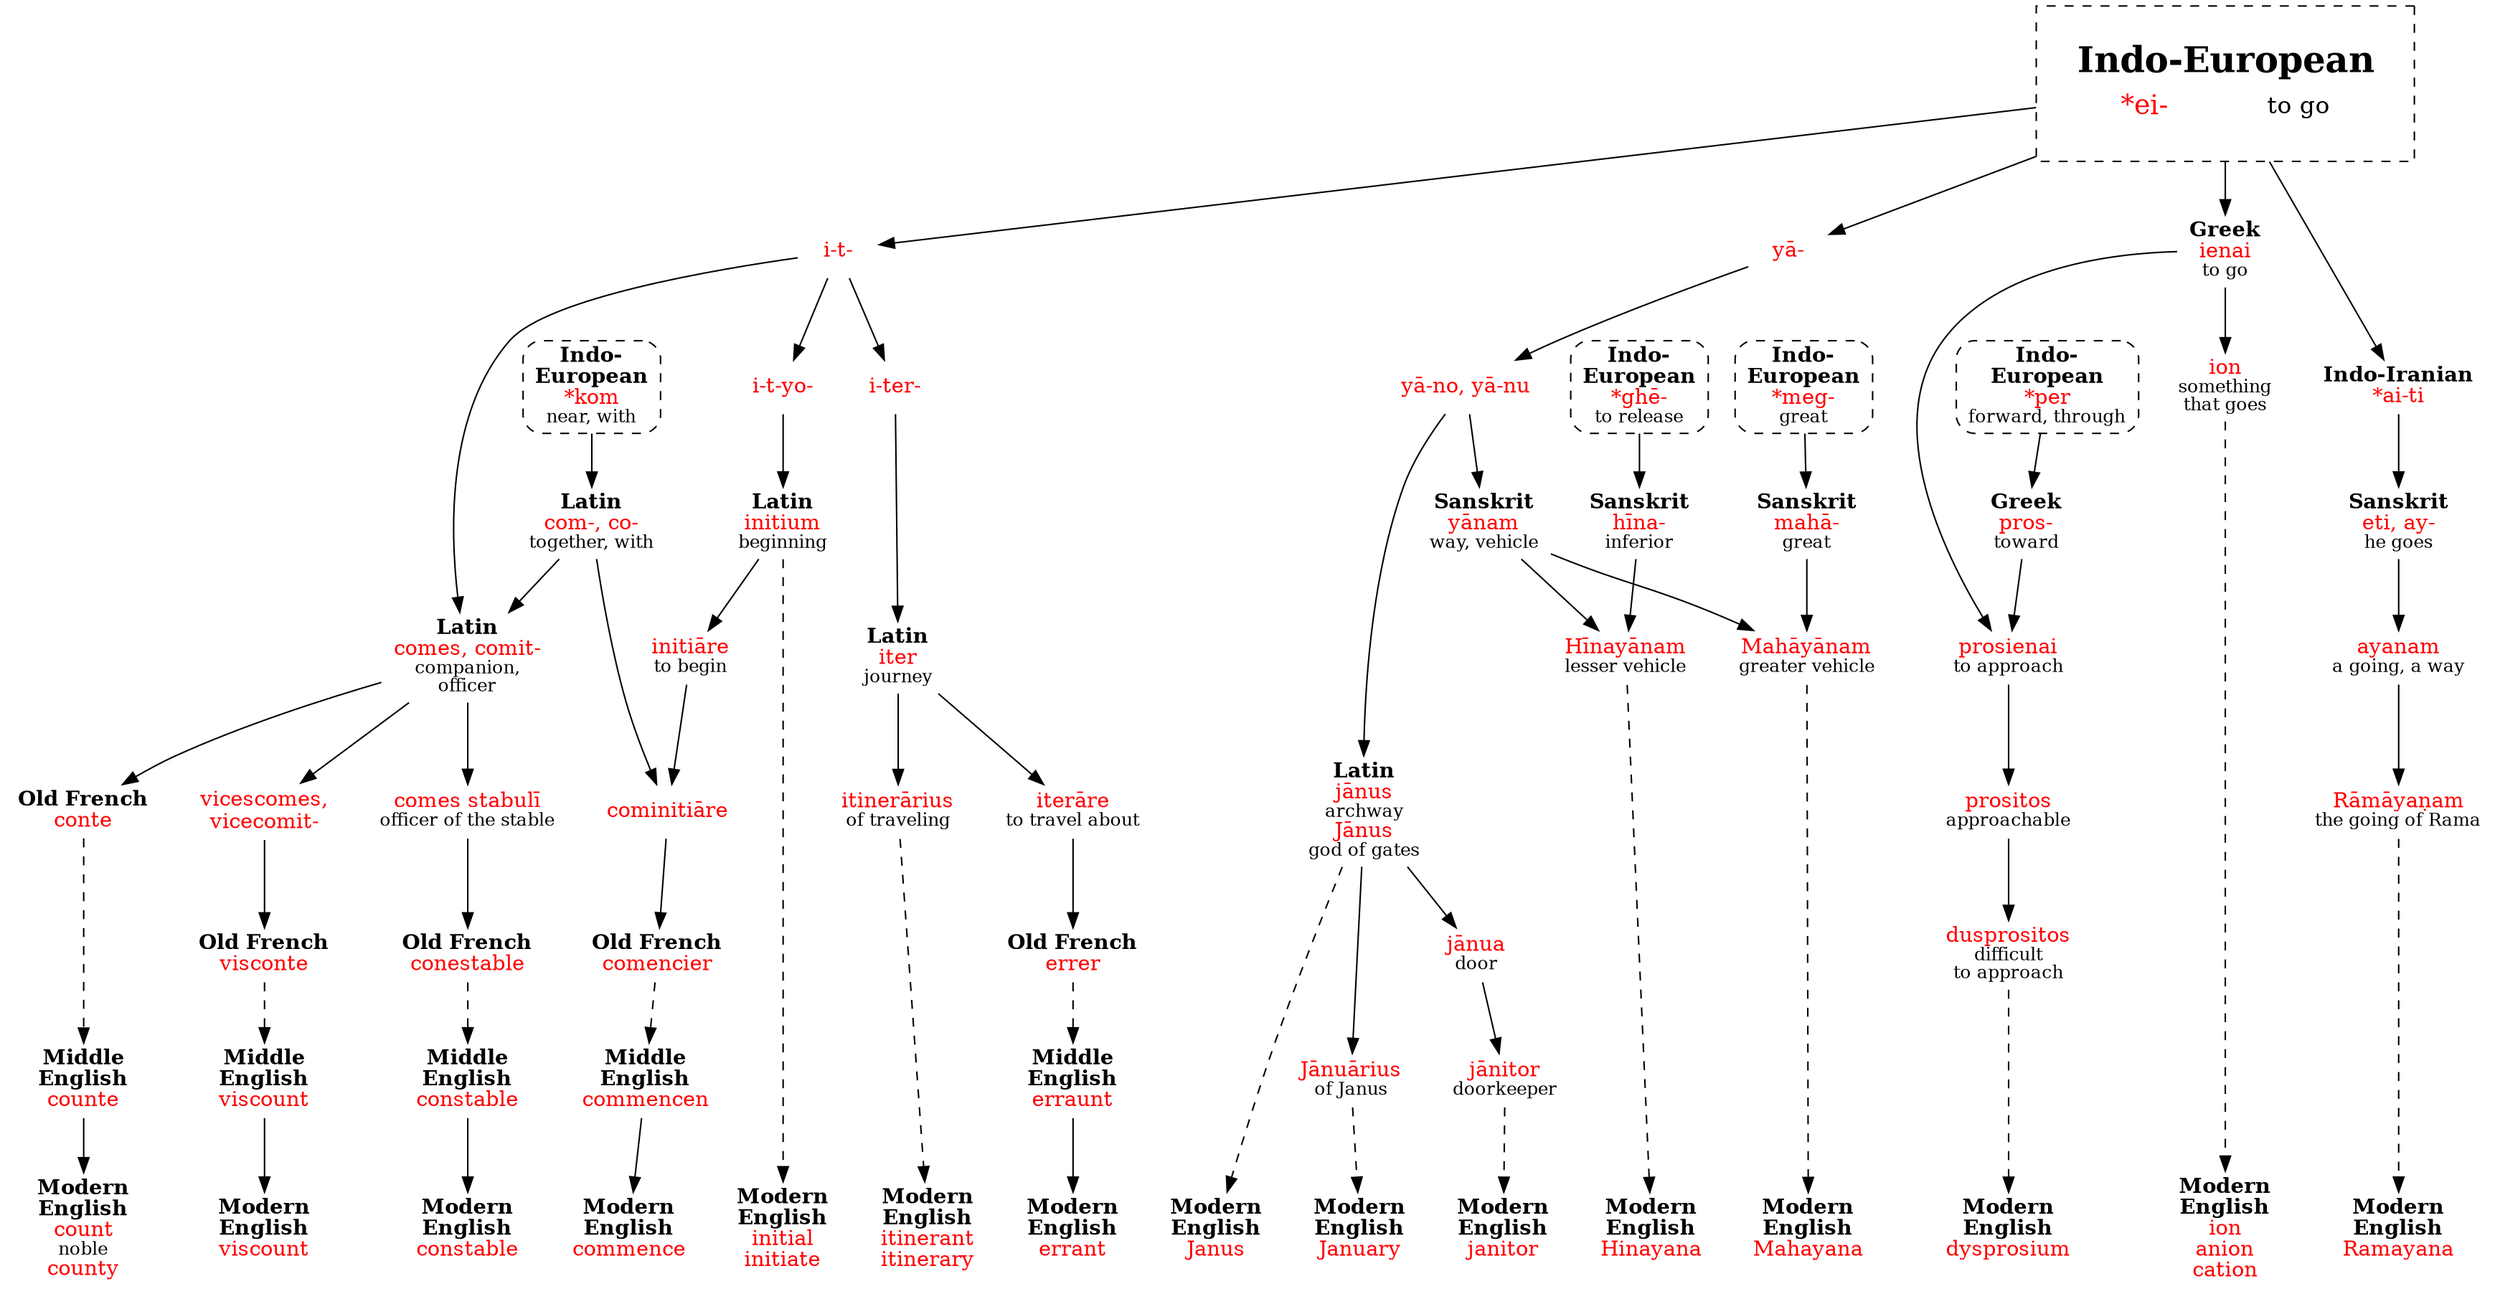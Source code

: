 strict digraph {
/* sources: AHD */
node [shape=none]

eiIE [label=<<table border="0"><tr><td colspan="2"><font point-size="24"><b>Indo-European</b></font></td></tr><tr><td><font point-size="18" color="red">*ei-</font></td><td><font point-size="16">to go</font></td></tr></table>> tooltip="Indo-European \"*ei-\" to go" shape=rect style=dashed peripheries=1 margin=.3 URL="ei-go0.svg"]

// initial, initiate
itIE [label=<<font color="red">i-t-</font>>]
ityoIE [label=<<font color="red">i-t-yo-</font>>]
initiumL [label=<<b>Latin</b><br/><font color="red">initium</font><br/><font point-size="12">beginning</font>>]
initial [label=<<b>Modern<br/>English</b><br/><font color="red">initial<br/>initiate</font>>]
eiIE -> itIE -> ityoIE -> initiumL
initiumL -> initial [style=dashed]

// commence
komIE [label=<<b>Indo-<br/>European</b><br/><font color="red">*kom</font><br/><font point-size="12">near, with</font>> shape=box style="dashed,rounded" URL="kom-with.svg"]
comL [label=<<b>Latin</b><br/><font color="red">com-, co-</font><br/><font point-size="12">together, with</font>>]
initiareL [label=<<font color="red">initiāre</font><br/><font point-size="12">to begin</font>>]
cominitiareL [label=<<font color="red">cominitiāre</font>>]
comencierOF [label=<<b>Old French</b><br/><font color="red">comencier</font>>]
commencenME [label=<<b>Middle<br/>English</b><br/><font color="red">commencen</font>>]
commence [label=<<b>Modern<br/>English</b><br/><font color="red">commence</font>>]
komIE -> comL
initiumL -> initiareL
{ comL initiareL } -> cominitiareL -> comencierOF
comencierOF -> commencenME [style=dashed]
commencenME -> commence

// count, county
comesL [label=<<b>Latin</b><br/><font color="red">comes, comit-</font><br/><font point-size="12">companion,<br/>officer</font>>]
conteOF [label=<<b>Old French</b><br/><font color="red">conte</font>>]
counteME [label=<<b>Middle<br/>English</b><br/><font color="red">counte</font>>]
count [label=<<b>Modern<br/>English</b><br/><font color="red">count</font><br/><font point-size="12">noble</font><br/><font color="red">county</font>>]
{ comL itIE } -> comesL -> conteOF
conteOF -> counteME [style=dashed]
counteME -> count

// viscount
vicecomesL [label=<<font color="red">vicescomes,<br/>vicecomit-</font>>]
visconteOF [label=<<b>Old French</b><br/><font color="red">visconte</font>>]
viscountME [label=<<b>Middle<br/>English</b><br/><font color="red">viscount</font>>]
viscount [label=<<b>Modern<br/>English</b><br/><font color="red">viscount</font>>]
comesL -> vicecomesL -> visconteOF
visconteOF -> viscountME [style=dashed]
viscountME -> viscount

// constable
comesstabuliL [label=<<font color="red">comes stabulī</font><br/><font point-size="12">officer of the stable</font>>]
conestableOF [label=<<b>Old French</b><br/><font color="red">conestable</font>>]
constableME [label=<<b>Middle<br/>English</b><br/><font color="red">constable</font>>]
constable [label=<<b>Modern<br/>English</b><br/><font color="red">constable</font>>]
comesL -> comesstabuliL -> conestableOF
conestableOF -> constableME [style=dashed]
constableME -> constable

// itinerant, itinerary
iterIE [label=<<font color="red">i-ter-</font>>]
iterL [label=<<b>Latin</b><br/><font color="red">iter</font><br/><font point-size="12">journey</font>>]
itinerariusL [label=<<font color="red">itinerārius</font><br/><font point-size="12">of traveling</font>>]
itinerant [label=<<b>Modern<br/>English</b><br/><font color="red">itinerant<br/>itinerary</font>>]
itIE -> iterIE -> iterL -> itinerariusL
itinerariusL -> itinerant [style=dashed]

// errant
iterareL [label=<<font color="red">iterāre</font><br/><font point-size="12">to travel about</font>>]
errerOF [label=<<b>Old French</b><br/><font color="red">errer</font>>]
errauntME [label=<<b>Middle<br/>English</b><br/><font color="red">erraunt</font>>]
errant [label=<<b>Modern<br/>English</b><br/><font color="red">errant</font>>]
iterL -> iterareL -> errerOF
errerOF -> errauntME [style=dashed]
errauntME -> errant

// Janus
yaIE [label=<<font color="red">yā-</font>>]
yanuIE [label=<<font color="red">yā-no, yā-nu</font>>]
janusL [label=<<b>Latin</b><br/><font color="red">jānus</font><br/><font point-size="12">archway</font><br/><font color="red">Jānus</font><br/><font point-size="12">god of gates</font>>]
janus [label=<<b>Modern<br/>English</b><br/><font color="red">Janus</font>>]
eiIE -> yaIE -> yanuIE -> janusL
janusL -> janus [style=dashed]

// January
januariusL [label=<<font color="red">Jānuārius</font><br/><font point-size="12">of Janus</font>>]
january [label=<<b>Modern<br/>English</b><br/><font color="red">January</font>>]
janusL -> januariusL
januariusL -> january [style=dashed]

// janitor
januaL [label=<<font color="red">jānua</font><br/><font point-size="12">door</font>>]
janitorL [label=<<font color="red">jānitor</font><br/><font point-size="12">doorkeeper</font>>]
janitor [label=<<b>Modern<br/>English</b><br/><font color="red">janitor</font>>]
janusL -> januaL -> janitorL
janitorL -> janitor [style=dashed]

// Hinayana, Mahayana
yanamSk [label=<<b>Sanskrit</b><br/><font color="red">yānam</font><br/><font point-size="12">way, vehicle</font>>]
gheIE [label=<<b>Indo-<br/>European</b><br/><font color="red">*ghē-</font><br/><font point-size="12">to release</font>> shape=box style="dashed,rounded" URL="ghe-release.svg"]
hinaSk [label=<<b>Sanskrit</b><br/><font color="red">hīna-</font><br/><font point-size="12">inferior</font>>]
hinayanamSk [label=<<font color="red">Hīnayānam</font><br/><font point-size="12">lesser vehicle</font>>]
hinayana [label=<<b>Modern<br/>English</b><br/><font color="red">Hinayana</font>>]
yanuIE -> yanamSk
gheIE -> hinaSk
{ hinaSk yanamSk } -> hinayanamSk
hinayanamSk -> hinayana [style=dashed]
megIE [label=<<b>Indo-<br/>European</b><br/><font color="red">*meg-</font><br/><font point-size="12">great</font>> shape=box style="dashed,rounded" URL="meg-great4.svg"]
mahaSk [label=<<b>Sanskrit</b><br/><font color="red">mahā-</font><br/><font point-size="12">great</font>>]
mahayanamSk [label=<<font color="red">Mahāyānam</font><br/><font point-size="12">greater vehicle</font>>]
mahayana [label=<<b>Modern<br/>English</b><br/><font color="red">Mahayana</font>>]
megIE -> mahaSk
{ mahaSk yanamSk } -> mahayanamSk
mahayanamSk -> mahayana [style=dashed]

// ion
ienaiGk [label=<<b>Greek</b><br/><font color="red">ienai</font><br/><font point-size="12">to go</font>>]
ionGk [label=<<font color="red">ion</font><br/><font point-size="12">something<br/>that goes</font>>]
ion [label=<<b>Modern<br/>English</b><br/><font color="red">ion<br/>anion<br/>cation</font>>]
eiIE -> ienaiGk -> ionGk [weight=2]
ionGk -> ion [style=dashed]

// dysprosium
perIE [label=<<b>Indo-<br/>European</b><br/><font color="red">*per</font><br/><font point-size="12">forward, through</font>> shape=box style="dashed,rounded" URL="per-pre.svg"]
prosGk [label=<<b>Greek</b><br/><font color="red">pros-</font><br/><font point-size="12">toward</font>>]
prosienaiGk [label=<<font color="red">prosienai</font><br/><font point-size="12">to approach</font>>]
prositosGk [label=<<font color="red">prositos</font><br/><font point-size="12">approachable</font>>]
dusprositosGk [label=<<font color="red">dusprositos</font><br/><font point-size="12">difficult<br/>to approach</font>>]
dysprosium [label=<<b>Modern<br/>English</b><br/><font color="red">dysprosium</font>>]
perIE -> prosGk
{ prosGk ienaiGk } -> prosienaiGk -> prositosGk -> dusprositosGk
dusprositosGk -> dysprosium [style=dashed]

// Ramayana
aitiII [label=<<b>Indo-Iranian</b><br/><font color="red">*ai-ti</font>>]
etiSk [label=<<b>Sanskrit</b><br/><font color="red">eti, ay-</font><br/><font point-size="12">he goes</font>>]
ayanamSk [label=<<font color="red">ayanam</font><br/><font point-size="12">a going, a way</font>>]
ramayanamSk [label=<<font color="red">Rāmāyaṇam</font><br/><font point-size="12">the going of Rama</font>>]
ramayana [label=<<b>Modern<br/>English</b><br/><font color="red">Ramayana</font>>]
eiIE -> aitiII -> etiSk -> ayanamSk -> ramayanamSk [weight=2]
ramayanamSk -> ramayana [style=dashed]

{ rank=sink initial initial commence count viscount constable itinerant errant janus january janitor hinayana mahayana ion dysprosium ramayana }
{ rank=same komIE gheIE megIE perIE aitiII yanuIE }
{ rank=same iterareL itinerariusL }
}
